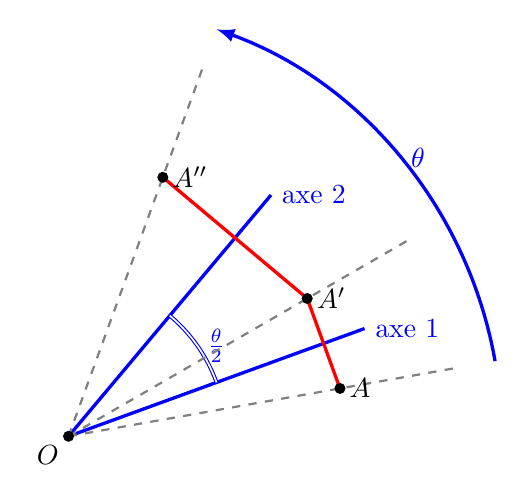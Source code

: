 \begin{tikzpicture}

%\draw[->,>=latex, very thick,gray] (-1,0)--(5,0); % node[below,black] {$\ket{\chi}$};
%\draw[->,>=latex, very thick, gray] (0,-1)--(0,4); % node[left,black] {$\ket{\underline{k_0}}$};

\coordinate (P) at (20:4);
\draw[very thick,blue] (0,0)--(P) node[right] {axe 1};
\coordinate (PP) at (50:4);
\draw[very thick,blue] (0,0)--(PP) node[right] {axe 2};

\draw[double,blue] (20:2) arc (20:50:2) node[midway,right]{$\frac\theta2$};

\coordinate (A) at (10:3.5);
\coordinate (AA) at (30:3.5);
\coordinate (AAA) at (70:3.5);

\draw[thick,dashed,gray] (0,0)--(10:5);
\draw[thick,dashed,gray] (0,0)--(30:5);
\draw[thick,dashed,gray] (0,0)--(70:5);

\draw[very thick,red] (A)--(AA);
\draw[very thick,red] (AA)--(AAA);
\fill (A) circle(2pt) node[right]{$A$};
\fill (AA) circle(2pt) node[right]{$A'$};
\fill (AAA) circle(2pt) node[right]{$A''$};

\fill (0,0) circle(2pt) node[below left]{$O$};



\draw[->,>=latex,blue,very thick] (10:5.5) arc (10:70:5.5) node[midway,right]{$\theta$};
\end{tikzpicture}